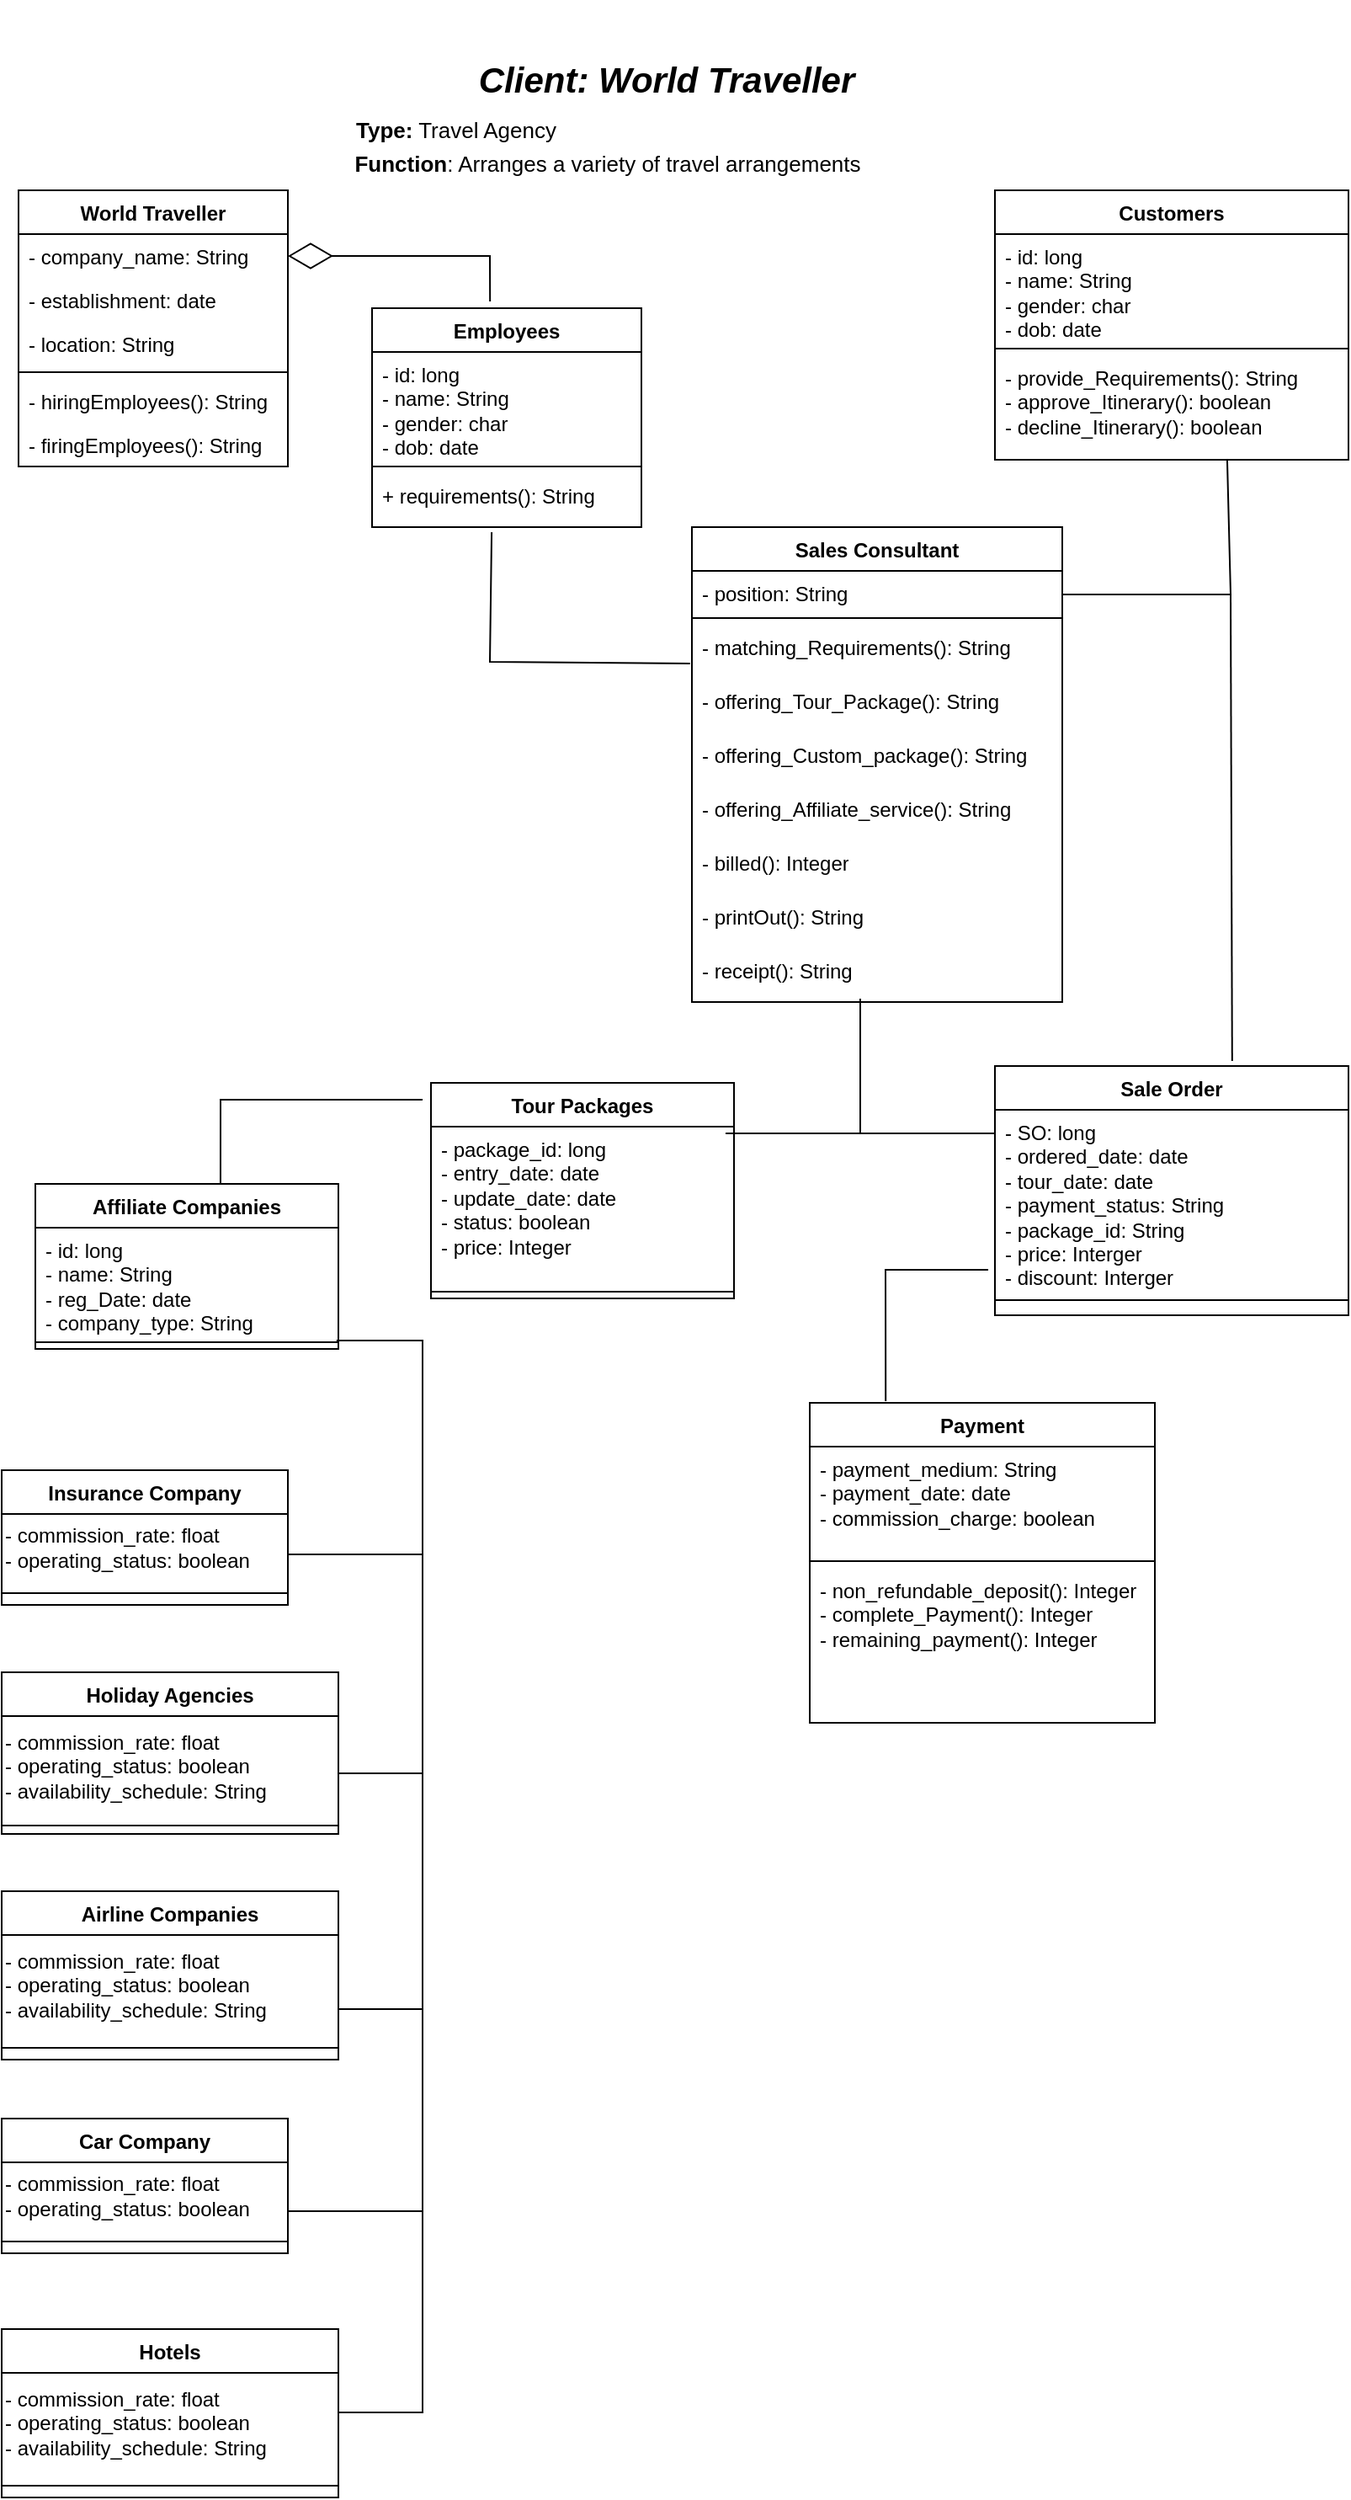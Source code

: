 <mxfile version="22.1.15" type="github">
  <diagram name="Page-1" id="sc5h-ovTCWg6yRphm5Qr">
    <mxGraphModel dx="1434" dy="780" grid="1" gridSize="10" guides="1" tooltips="1" connect="1" arrows="1" fold="1" page="1" pageScale="1" pageWidth="850" pageHeight="1100" math="0" shadow="0">
      <root>
        <mxCell id="0" />
        <mxCell id="1" parent="0" />
        <mxCell id="HA0WqsAUGyV8dZ9sskRN-1" value="&lt;p style=&quot;line-height: 250%; font-size: 21px;&quot;&gt;Client: World Traveller&lt;/p&gt;" style="text;strokeColor=none;align=center;fillColor=none;html=1;verticalAlign=middle;whiteSpace=wrap;rounded=0;fontStyle=3;fontSize=21;" vertex="1" parent="1">
          <mxGeometry x="285" y="40" width="280" height="30" as="geometry" />
        </mxCell>
        <mxCell id="HA0WqsAUGyV8dZ9sskRN-2" value="&lt;p style=&quot;line-height: 250%; font-size: 13px;&quot;&gt;&lt;b&gt;Type:&lt;/b&gt; Travel Agency&lt;/p&gt;" style="text;strokeColor=none;align=center;fillColor=none;html=1;verticalAlign=middle;whiteSpace=wrap;rounded=0;fontStyle=0;fontSize=13;" vertex="1" parent="1">
          <mxGeometry x="180" y="70" width="240" height="30" as="geometry" />
        </mxCell>
        <mxCell id="HA0WqsAUGyV8dZ9sskRN-3" value="&lt;p style=&quot;line-height: 250%; font-size: 13px;&quot;&gt;&lt;b&gt;Function&lt;/b&gt;: Arranges a variety of travel arrangements&lt;/p&gt;" style="text;strokeColor=none;align=center;fillColor=none;html=1;verticalAlign=middle;whiteSpace=wrap;rounded=0;fontStyle=0;fontSize=13;" vertex="1" parent="1">
          <mxGeometry x="210" y="90" width="360" height="30" as="geometry" />
        </mxCell>
        <mxCell id="HA0WqsAUGyV8dZ9sskRN-4" value="Customers" style="swimlane;fontStyle=1;align=center;verticalAlign=top;childLayout=stackLayout;horizontal=1;startSize=26;horizontalStack=0;resizeParent=1;resizeParentMax=0;resizeLast=0;collapsible=1;marginBottom=0;whiteSpace=wrap;html=1;" vertex="1" parent="1">
          <mxGeometry x="620" y="120" width="210" height="160" as="geometry" />
        </mxCell>
        <mxCell id="HA0WqsAUGyV8dZ9sskRN-5" value="- id: long&lt;br&gt;- name: String&lt;br&gt;- gender: char&lt;br&gt;- dob: date" style="text;strokeColor=none;fillColor=none;align=left;verticalAlign=top;spacingLeft=4;spacingRight=4;overflow=hidden;rotatable=0;points=[[0,0.5],[1,0.5]];portConstraint=eastwest;whiteSpace=wrap;html=1;" vertex="1" parent="HA0WqsAUGyV8dZ9sskRN-4">
          <mxGeometry y="26" width="210" height="64" as="geometry" />
        </mxCell>
        <mxCell id="HA0WqsAUGyV8dZ9sskRN-6" value="" style="line;strokeWidth=1;fillColor=none;align=left;verticalAlign=middle;spacingTop=-1;spacingLeft=3;spacingRight=3;rotatable=0;labelPosition=right;points=[];portConstraint=eastwest;strokeColor=inherit;" vertex="1" parent="HA0WqsAUGyV8dZ9sskRN-4">
          <mxGeometry y="90" width="210" height="8" as="geometry" />
        </mxCell>
        <mxCell id="HA0WqsAUGyV8dZ9sskRN-7" value="- provide_Requirements(): String&lt;br&gt;- approve_Itinerary(): boolean&lt;br&gt;- decline_Itinerary(): boolean&lt;br&gt;" style="text;strokeColor=none;fillColor=none;align=left;verticalAlign=top;spacingLeft=4;spacingRight=4;overflow=hidden;rotatable=0;points=[[0,0.5],[1,0.5]];portConstraint=eastwest;whiteSpace=wrap;html=1;" vertex="1" parent="HA0WqsAUGyV8dZ9sskRN-4">
          <mxGeometry y="98" width="210" height="62" as="geometry" />
        </mxCell>
        <mxCell id="HA0WqsAUGyV8dZ9sskRN-8" value="Employees" style="swimlane;fontStyle=1;align=center;verticalAlign=top;childLayout=stackLayout;horizontal=1;startSize=26;horizontalStack=0;resizeParent=1;resizeParentMax=0;resizeLast=0;collapsible=1;marginBottom=0;whiteSpace=wrap;html=1;" vertex="1" parent="1">
          <mxGeometry x="250" y="190" width="160" height="130" as="geometry" />
        </mxCell>
        <mxCell id="HA0WqsAUGyV8dZ9sskRN-9" value="- id: long&lt;br&gt;- name: String&lt;br&gt;- gender: char&lt;br&gt;- dob: date" style="text;strokeColor=none;fillColor=none;align=left;verticalAlign=top;spacingLeft=4;spacingRight=4;overflow=hidden;rotatable=0;points=[[0,0.5],[1,0.5]];portConstraint=eastwest;whiteSpace=wrap;html=1;" vertex="1" parent="HA0WqsAUGyV8dZ9sskRN-8">
          <mxGeometry y="26" width="160" height="64" as="geometry" />
        </mxCell>
        <mxCell id="HA0WqsAUGyV8dZ9sskRN-10" value="" style="line;strokeWidth=1;fillColor=none;align=left;verticalAlign=middle;spacingTop=-1;spacingLeft=3;spacingRight=3;rotatable=0;labelPosition=right;points=[];portConstraint=eastwest;strokeColor=inherit;" vertex="1" parent="HA0WqsAUGyV8dZ9sskRN-8">
          <mxGeometry y="90" width="160" height="8" as="geometry" />
        </mxCell>
        <mxCell id="HA0WqsAUGyV8dZ9sskRN-11" value="+ requirements(): String&lt;br&gt;" style="text;strokeColor=none;fillColor=none;align=left;verticalAlign=top;spacingLeft=4;spacingRight=4;overflow=hidden;rotatable=0;points=[[0,0.5],[1,0.5]];portConstraint=eastwest;whiteSpace=wrap;html=1;" vertex="1" parent="HA0WqsAUGyV8dZ9sskRN-8">
          <mxGeometry y="98" width="160" height="32" as="geometry" />
        </mxCell>
        <mxCell id="HA0WqsAUGyV8dZ9sskRN-12" value="" style="endArrow=diamondThin;endFill=0;endSize=24;html=1;rounded=0;exitX=0.438;exitY=-0.031;exitDx=0;exitDy=0;entryX=1;entryY=0.5;entryDx=0;entryDy=0;exitPerimeter=0;" edge="1" parent="1" source="HA0WqsAUGyV8dZ9sskRN-8" target="HA0WqsAUGyV8dZ9sskRN-52">
          <mxGeometry width="160" relative="1" as="geometry">
            <mxPoint x="823.52" y="351.79" as="sourcePoint" />
            <mxPoint x="480" y="236" as="targetPoint" />
            <Array as="points">
              <mxPoint x="320" y="159" />
            </Array>
          </mxGeometry>
        </mxCell>
        <mxCell id="HA0WqsAUGyV8dZ9sskRN-13" value="Sales Consultant" style="swimlane;fontStyle=1;align=center;verticalAlign=top;childLayout=stackLayout;horizontal=1;startSize=26;horizontalStack=0;resizeParent=1;resizeParentMax=0;resizeLast=0;collapsible=1;marginBottom=0;whiteSpace=wrap;html=1;" vertex="1" parent="1">
          <mxGeometry x="440" y="320" width="220" height="282" as="geometry" />
        </mxCell>
        <mxCell id="HA0WqsAUGyV8dZ9sskRN-14" value="- position: String" style="text;strokeColor=none;fillColor=none;align=left;verticalAlign=top;spacingLeft=4;spacingRight=4;overflow=hidden;rotatable=0;points=[[0,0.5],[1,0.5]];portConstraint=eastwest;whiteSpace=wrap;html=1;" vertex="1" parent="HA0WqsAUGyV8dZ9sskRN-13">
          <mxGeometry y="26" width="220" height="24" as="geometry" />
        </mxCell>
        <mxCell id="HA0WqsAUGyV8dZ9sskRN-15" value="" style="line;strokeWidth=1;fillColor=none;align=left;verticalAlign=middle;spacingTop=-1;spacingLeft=3;spacingRight=3;rotatable=0;labelPosition=right;points=[];portConstraint=eastwest;strokeColor=inherit;" vertex="1" parent="HA0WqsAUGyV8dZ9sskRN-13">
          <mxGeometry y="50" width="220" height="8" as="geometry" />
        </mxCell>
        <mxCell id="HA0WqsAUGyV8dZ9sskRN-16" value="- matching_Requirements(): String" style="text;strokeColor=none;fillColor=none;align=left;verticalAlign=top;spacingLeft=4;spacingRight=4;overflow=hidden;rotatable=0;points=[[0,0.5],[1,0.5]];portConstraint=eastwest;whiteSpace=wrap;html=1;" vertex="1" parent="HA0WqsAUGyV8dZ9sskRN-13">
          <mxGeometry y="58" width="220" height="32" as="geometry" />
        </mxCell>
        <mxCell id="HA0WqsAUGyV8dZ9sskRN-17" value="- offering_Tour_Package(): String" style="text;strokeColor=none;fillColor=none;align=left;verticalAlign=top;spacingLeft=4;spacingRight=4;overflow=hidden;rotatable=0;points=[[0,0.5],[1,0.5]];portConstraint=eastwest;whiteSpace=wrap;html=1;" vertex="1" parent="HA0WqsAUGyV8dZ9sskRN-13">
          <mxGeometry y="90" width="220" height="32" as="geometry" />
        </mxCell>
        <mxCell id="HA0WqsAUGyV8dZ9sskRN-18" value="- offering_Custom_package(): String" style="text;strokeColor=none;fillColor=none;align=left;verticalAlign=top;spacingLeft=4;spacingRight=4;overflow=hidden;rotatable=0;points=[[0,0.5],[1,0.5]];portConstraint=eastwest;whiteSpace=wrap;html=1;" vertex="1" parent="HA0WqsAUGyV8dZ9sskRN-13">
          <mxGeometry y="122" width="220" height="32" as="geometry" />
        </mxCell>
        <mxCell id="HA0WqsAUGyV8dZ9sskRN-19" value="- offering_Affiliate_service(): String" style="text;strokeColor=none;fillColor=none;align=left;verticalAlign=top;spacingLeft=4;spacingRight=4;overflow=hidden;rotatable=0;points=[[0,0.5],[1,0.5]];portConstraint=eastwest;whiteSpace=wrap;html=1;" vertex="1" parent="HA0WqsAUGyV8dZ9sskRN-13">
          <mxGeometry y="154" width="220" height="32" as="geometry" />
        </mxCell>
        <mxCell id="HA0WqsAUGyV8dZ9sskRN-20" value="- billed(): Integer" style="text;strokeColor=none;fillColor=none;align=left;verticalAlign=top;spacingLeft=4;spacingRight=4;overflow=hidden;rotatable=0;points=[[0,0.5],[1,0.5]];portConstraint=eastwest;whiteSpace=wrap;html=1;" vertex="1" parent="HA0WqsAUGyV8dZ9sskRN-13">
          <mxGeometry y="186" width="220" height="32" as="geometry" />
        </mxCell>
        <mxCell id="HA0WqsAUGyV8dZ9sskRN-21" value="- printOut(): String" style="text;strokeColor=none;fillColor=none;align=left;verticalAlign=top;spacingLeft=4;spacingRight=4;overflow=hidden;rotatable=0;points=[[0,0.5],[1,0.5]];portConstraint=eastwest;whiteSpace=wrap;html=1;" vertex="1" parent="HA0WqsAUGyV8dZ9sskRN-13">
          <mxGeometry y="218" width="220" height="32" as="geometry" />
        </mxCell>
        <mxCell id="HA0WqsAUGyV8dZ9sskRN-22" value="- receipt(): String" style="text;strokeColor=none;fillColor=none;align=left;verticalAlign=top;spacingLeft=4;spacingRight=4;overflow=hidden;rotatable=0;points=[[0,0.5],[1,0.5]];portConstraint=eastwest;whiteSpace=wrap;html=1;" vertex="1" parent="HA0WqsAUGyV8dZ9sskRN-13">
          <mxGeometry y="250" width="220" height="32" as="geometry" />
        </mxCell>
        <mxCell id="HA0WqsAUGyV8dZ9sskRN-23" value="Sale Order" style="swimlane;fontStyle=1;align=center;verticalAlign=top;childLayout=stackLayout;horizontal=1;startSize=26;horizontalStack=0;resizeParent=1;resizeParentMax=0;resizeLast=0;collapsible=1;marginBottom=0;whiteSpace=wrap;html=1;" vertex="1" parent="1">
          <mxGeometry x="620" y="640" width="210" height="148" as="geometry" />
        </mxCell>
        <mxCell id="HA0WqsAUGyV8dZ9sskRN-24" value="- SO: long&lt;br&gt;- ordered_date: date&lt;br&gt;- tour_date: date&lt;br&gt;- payment_status: String&lt;br&gt;- package_id: String&lt;br&gt;- price: Interger&lt;br&gt;- discount: Interger" style="text;strokeColor=none;fillColor=none;align=left;verticalAlign=top;spacingLeft=4;spacingRight=4;overflow=hidden;rotatable=0;points=[[0,0.5],[1,0.5]];portConstraint=eastwest;whiteSpace=wrap;html=1;" vertex="1" parent="HA0WqsAUGyV8dZ9sskRN-23">
          <mxGeometry y="26" width="210" height="104" as="geometry" />
        </mxCell>
        <mxCell id="HA0WqsAUGyV8dZ9sskRN-25" value="" style="line;strokeWidth=1;fillColor=none;align=left;verticalAlign=middle;spacingTop=-1;spacingLeft=3;spacingRight=3;rotatable=0;labelPosition=right;points=[];portConstraint=eastwest;strokeColor=inherit;" vertex="1" parent="HA0WqsAUGyV8dZ9sskRN-23">
          <mxGeometry y="130" width="210" height="18" as="geometry" />
        </mxCell>
        <mxCell id="HA0WqsAUGyV8dZ9sskRN-26" value="Affiliate Companies" style="swimlane;fontStyle=1;align=center;verticalAlign=top;childLayout=stackLayout;horizontal=1;startSize=26;horizontalStack=0;resizeParent=1;resizeParentMax=0;resizeLast=0;collapsible=1;marginBottom=0;whiteSpace=wrap;html=1;" vertex="1" parent="1">
          <mxGeometry x="50" y="710" width="180" height="98" as="geometry" />
        </mxCell>
        <mxCell id="HA0WqsAUGyV8dZ9sskRN-27" value="- id: long&lt;br&gt;- name: String&lt;br&gt;- reg_Date: date&lt;br&gt;- company_type: String" style="text;strokeColor=none;fillColor=none;align=left;verticalAlign=top;spacingLeft=4;spacingRight=4;overflow=hidden;rotatable=0;points=[[0,0.5],[1,0.5]];portConstraint=eastwest;whiteSpace=wrap;html=1;" vertex="1" parent="HA0WqsAUGyV8dZ9sskRN-26">
          <mxGeometry y="26" width="180" height="64" as="geometry" />
        </mxCell>
        <mxCell id="HA0WqsAUGyV8dZ9sskRN-28" value="" style="line;strokeWidth=1;fillColor=none;align=left;verticalAlign=middle;spacingTop=-1;spacingLeft=3;spacingRight=3;rotatable=0;labelPosition=right;points=[];portConstraint=eastwest;strokeColor=inherit;" vertex="1" parent="HA0WqsAUGyV8dZ9sskRN-26">
          <mxGeometry y="90" width="180" height="8" as="geometry" />
        </mxCell>
        <mxCell id="HA0WqsAUGyV8dZ9sskRN-29" value="Payment" style="swimlane;fontStyle=1;align=center;verticalAlign=top;childLayout=stackLayout;horizontal=1;startSize=26;horizontalStack=0;resizeParent=1;resizeParentMax=0;resizeLast=0;collapsible=1;marginBottom=0;whiteSpace=wrap;html=1;" vertex="1" parent="1">
          <mxGeometry x="510" y="840" width="205" height="190" as="geometry" />
        </mxCell>
        <mxCell id="HA0WqsAUGyV8dZ9sskRN-30" value="- payment_medium: String&lt;br&gt;- payment_date: date&lt;br&gt;- commission_charge: boolean" style="text;strokeColor=none;fillColor=none;align=left;verticalAlign=top;spacingLeft=4;spacingRight=4;overflow=hidden;rotatable=0;points=[[0,0.5],[1,0.5]];portConstraint=eastwest;whiteSpace=wrap;html=1;" vertex="1" parent="HA0WqsAUGyV8dZ9sskRN-29">
          <mxGeometry y="26" width="205" height="64" as="geometry" />
        </mxCell>
        <mxCell id="HA0WqsAUGyV8dZ9sskRN-31" value="" style="line;strokeWidth=1;fillColor=none;align=left;verticalAlign=middle;spacingTop=-1;spacingLeft=3;spacingRight=3;rotatable=0;labelPosition=right;points=[];portConstraint=eastwest;strokeColor=inherit;" vertex="1" parent="HA0WqsAUGyV8dZ9sskRN-29">
          <mxGeometry y="90" width="205" height="8" as="geometry" />
        </mxCell>
        <mxCell id="HA0WqsAUGyV8dZ9sskRN-32" value="- non_refundable_deposit(): Integer&lt;br&gt;- complete_Payment(): Integer&lt;br&gt;- remaining_payment(): Integer" style="text;strokeColor=none;fillColor=none;align=left;verticalAlign=top;spacingLeft=4;spacingRight=4;overflow=hidden;rotatable=0;points=[[0,0.5],[1,0.5]];portConstraint=eastwest;whiteSpace=wrap;html=1;" vertex="1" parent="HA0WqsAUGyV8dZ9sskRN-29">
          <mxGeometry y="98" width="205" height="92" as="geometry" />
        </mxCell>
        <mxCell id="HA0WqsAUGyV8dZ9sskRN-33" value="Car Company" style="swimlane;fontStyle=1;align=center;verticalAlign=top;childLayout=stackLayout;horizontal=1;startSize=26;horizontalStack=0;resizeParent=1;resizeParentMax=0;resizeLast=0;collapsible=1;marginBottom=0;whiteSpace=wrap;html=1;" vertex="1" parent="1">
          <mxGeometry x="30" y="1265" width="170" height="80" as="geometry" />
        </mxCell>
        <mxCell id="HA0WqsAUGyV8dZ9sskRN-34" value="&lt;div style=&quot;&quot;&gt;- commission_rate: float&lt;br&gt;&lt;/div&gt;&lt;div style=&quot;&quot;&gt;- operating_status: boolean&lt;/div&gt;" style="text;html=1;align=left;verticalAlign=middle;resizable=0;points=[];autosize=1;strokeColor=none;fillColor=none;" vertex="1" parent="HA0WqsAUGyV8dZ9sskRN-33">
          <mxGeometry y="26" width="170" height="40" as="geometry" />
        </mxCell>
        <mxCell id="HA0WqsAUGyV8dZ9sskRN-35" value="" style="line;strokeWidth=1;fillColor=none;align=left;verticalAlign=middle;spacingTop=-1;spacingLeft=3;spacingRight=3;rotatable=0;labelPosition=right;points=[];portConstraint=eastwest;strokeColor=inherit;" vertex="1" parent="HA0WqsAUGyV8dZ9sskRN-33">
          <mxGeometry y="66" width="170" height="14" as="geometry" />
        </mxCell>
        <mxCell id="HA0WqsAUGyV8dZ9sskRN-36" value="Insurance Company" style="swimlane;fontStyle=1;align=center;verticalAlign=top;childLayout=stackLayout;horizontal=1;startSize=26;horizontalStack=0;resizeParent=1;resizeParentMax=0;resizeLast=0;collapsible=1;marginBottom=0;whiteSpace=wrap;html=1;" vertex="1" parent="1">
          <mxGeometry x="30" y="880" width="170" height="80" as="geometry" />
        </mxCell>
        <mxCell id="HA0WqsAUGyV8dZ9sskRN-37" value="&lt;div style=&quot;&quot;&gt;- commission_rate: float&lt;br&gt;&lt;/div&gt;&lt;div style=&quot;&quot;&gt;- operating_status: boolean&lt;/div&gt;" style="text;html=1;align=left;verticalAlign=middle;resizable=0;points=[];autosize=1;strokeColor=none;fillColor=none;" vertex="1" parent="HA0WqsAUGyV8dZ9sskRN-36">
          <mxGeometry y="26" width="170" height="40" as="geometry" />
        </mxCell>
        <mxCell id="HA0WqsAUGyV8dZ9sskRN-38" value="" style="line;strokeWidth=1;fillColor=none;align=left;verticalAlign=middle;spacingTop=-1;spacingLeft=3;spacingRight=3;rotatable=0;labelPosition=right;points=[];portConstraint=eastwest;strokeColor=inherit;" vertex="1" parent="HA0WqsAUGyV8dZ9sskRN-36">
          <mxGeometry y="66" width="170" height="14" as="geometry" />
        </mxCell>
        <mxCell id="HA0WqsAUGyV8dZ9sskRN-39" value="Tour Packages" style="swimlane;fontStyle=1;align=center;verticalAlign=top;childLayout=stackLayout;horizontal=1;startSize=26;horizontalStack=0;resizeParent=1;resizeParentMax=0;resizeLast=0;collapsible=1;marginBottom=0;whiteSpace=wrap;html=1;" vertex="1" parent="1">
          <mxGeometry x="285" y="650" width="180" height="128" as="geometry" />
        </mxCell>
        <mxCell id="HA0WqsAUGyV8dZ9sskRN-40" value="- package_id: long&lt;br&gt;- entry_date: date&lt;br&gt;- update_date: date&lt;br&gt;- status: boolean&lt;br&gt;- price: Integer" style="text;strokeColor=none;fillColor=none;align=left;verticalAlign=top;spacingLeft=4;spacingRight=4;overflow=hidden;rotatable=0;points=[[0,0.5],[1,0.5]];portConstraint=eastwest;whiteSpace=wrap;html=1;" vertex="1" parent="HA0WqsAUGyV8dZ9sskRN-39">
          <mxGeometry y="26" width="180" height="94" as="geometry" />
        </mxCell>
        <mxCell id="HA0WqsAUGyV8dZ9sskRN-41" value="" style="line;strokeWidth=1;fillColor=none;align=left;verticalAlign=middle;spacingTop=-1;spacingLeft=3;spacingRight=3;rotatable=0;labelPosition=right;points=[];portConstraint=eastwest;strokeColor=inherit;" vertex="1" parent="HA0WqsAUGyV8dZ9sskRN-39">
          <mxGeometry y="120" width="180" height="8" as="geometry" />
        </mxCell>
        <mxCell id="HA0WqsAUGyV8dZ9sskRN-42" value="Airline Companies" style="swimlane;fontStyle=1;align=center;verticalAlign=top;childLayout=stackLayout;horizontal=1;startSize=26;horizontalStack=0;resizeParent=1;resizeParentMax=0;resizeLast=0;collapsible=1;marginBottom=0;whiteSpace=wrap;html=1;" vertex="1" parent="1">
          <mxGeometry x="30" y="1130" width="200" height="100" as="geometry" />
        </mxCell>
        <mxCell id="HA0WqsAUGyV8dZ9sskRN-43" value="&lt;div style=&quot;&quot;&gt;- commission_rate: float&lt;br&gt;&lt;/div&gt;&lt;div style=&quot;&quot;&gt;- operating_status: boolean&lt;/div&gt;&lt;div style=&quot;&quot;&gt;- availability_schedule: String&lt;br&gt;&lt;/div&gt;" style="text;html=1;align=left;verticalAlign=middle;resizable=0;points=[];autosize=1;strokeColor=none;fillColor=none;" vertex="1" parent="HA0WqsAUGyV8dZ9sskRN-42">
          <mxGeometry y="26" width="200" height="60" as="geometry" />
        </mxCell>
        <mxCell id="HA0WqsAUGyV8dZ9sskRN-44" value="" style="line;strokeWidth=1;fillColor=none;align=left;verticalAlign=middle;spacingTop=-1;spacingLeft=3;spacingRight=3;rotatable=0;labelPosition=right;points=[];portConstraint=eastwest;strokeColor=inherit;" vertex="1" parent="HA0WqsAUGyV8dZ9sskRN-42">
          <mxGeometry y="86" width="200" height="14" as="geometry" />
        </mxCell>
        <mxCell id="HA0WqsAUGyV8dZ9sskRN-45" value="Hotels" style="swimlane;fontStyle=1;align=center;verticalAlign=top;childLayout=stackLayout;horizontal=1;startSize=26;horizontalStack=0;resizeParent=1;resizeParentMax=0;resizeLast=0;collapsible=1;marginBottom=0;whiteSpace=wrap;html=1;" vertex="1" parent="1">
          <mxGeometry x="30" y="1390" width="200" height="100" as="geometry" />
        </mxCell>
        <mxCell id="HA0WqsAUGyV8dZ9sskRN-46" value="&lt;div style=&quot;&quot;&gt;- commission_rate: float&lt;br&gt;&lt;/div&gt;&lt;div style=&quot;&quot;&gt;- operating_status: boolean&lt;span style=&quot;background-color: initial;&quot;&gt;&amp;nbsp;&lt;/span&gt;&lt;/div&gt;- availability_schedule: String" style="text;html=1;align=left;verticalAlign=middle;resizable=0;points=[];autosize=1;strokeColor=none;fillColor=none;" vertex="1" parent="HA0WqsAUGyV8dZ9sskRN-45">
          <mxGeometry y="26" width="200" height="60" as="geometry" />
        </mxCell>
        <mxCell id="HA0WqsAUGyV8dZ9sskRN-47" value="" style="line;strokeWidth=1;fillColor=none;align=left;verticalAlign=middle;spacingTop=-1;spacingLeft=3;spacingRight=3;rotatable=0;labelPosition=right;points=[];portConstraint=eastwest;strokeColor=inherit;" vertex="1" parent="HA0WqsAUGyV8dZ9sskRN-45">
          <mxGeometry y="86" width="200" height="14" as="geometry" />
        </mxCell>
        <mxCell id="HA0WqsAUGyV8dZ9sskRN-48" value="Holiday Agencies" style="swimlane;fontStyle=1;align=center;verticalAlign=top;childLayout=stackLayout;horizontal=1;startSize=26;horizontalStack=0;resizeParent=1;resizeParentMax=0;resizeLast=0;collapsible=1;marginBottom=0;whiteSpace=wrap;html=1;" vertex="1" parent="1">
          <mxGeometry x="30" y="1000" width="200" height="96" as="geometry" />
        </mxCell>
        <mxCell id="HA0WqsAUGyV8dZ9sskRN-49" value="&lt;div style=&quot;&quot;&gt;- commission_rate: float&lt;br&gt;&lt;/div&gt;&lt;div style=&quot;&quot;&gt;- operating_status: boolean&lt;/div&gt;&lt;div style=&quot;&quot;&gt;- availability_schedule: String&lt;/div&gt;" style="text;html=1;align=left;verticalAlign=middle;resizable=0;points=[];autosize=1;strokeColor=none;fillColor=none;" vertex="1" parent="HA0WqsAUGyV8dZ9sskRN-48">
          <mxGeometry y="26" width="200" height="60" as="geometry" />
        </mxCell>
        <mxCell id="HA0WqsAUGyV8dZ9sskRN-50" value="" style="line;strokeWidth=1;fillColor=none;align=left;verticalAlign=middle;spacingTop=-1;spacingLeft=3;spacingRight=3;rotatable=0;labelPosition=right;points=[];portConstraint=eastwest;strokeColor=inherit;" vertex="1" parent="HA0WqsAUGyV8dZ9sskRN-48">
          <mxGeometry y="86" width="200" height="10" as="geometry" />
        </mxCell>
        <mxCell id="HA0WqsAUGyV8dZ9sskRN-51" value="World Traveller" style="swimlane;fontStyle=1;align=center;verticalAlign=top;childLayout=stackLayout;horizontal=1;startSize=26;horizontalStack=0;resizeParent=1;resizeParentMax=0;resizeLast=0;collapsible=1;marginBottom=0;whiteSpace=wrap;html=1;" vertex="1" parent="1">
          <mxGeometry x="40" y="120" width="160" height="164" as="geometry" />
        </mxCell>
        <mxCell id="HA0WqsAUGyV8dZ9sskRN-52" value="- company_name: String" style="text;strokeColor=none;fillColor=none;align=left;verticalAlign=top;spacingLeft=4;spacingRight=4;overflow=hidden;rotatable=0;points=[[0,0.5],[1,0.5]];portConstraint=eastwest;whiteSpace=wrap;html=1;" vertex="1" parent="HA0WqsAUGyV8dZ9sskRN-51">
          <mxGeometry y="26" width="160" height="26" as="geometry" />
        </mxCell>
        <mxCell id="HA0WqsAUGyV8dZ9sskRN-53" value="- establishment: date" style="text;strokeColor=none;fillColor=none;align=left;verticalAlign=top;spacingLeft=4;spacingRight=4;overflow=hidden;rotatable=0;points=[[0,0.5],[1,0.5]];portConstraint=eastwest;whiteSpace=wrap;html=1;" vertex="1" parent="HA0WqsAUGyV8dZ9sskRN-51">
          <mxGeometry y="52" width="160" height="26" as="geometry" />
        </mxCell>
        <mxCell id="HA0WqsAUGyV8dZ9sskRN-54" value="- location: String" style="text;strokeColor=none;fillColor=none;align=left;verticalAlign=top;spacingLeft=4;spacingRight=4;overflow=hidden;rotatable=0;points=[[0,0.5],[1,0.5]];portConstraint=eastwest;whiteSpace=wrap;html=1;" vertex="1" parent="HA0WqsAUGyV8dZ9sskRN-51">
          <mxGeometry y="78" width="160" height="26" as="geometry" />
        </mxCell>
        <mxCell id="HA0WqsAUGyV8dZ9sskRN-55" value="" style="line;strokeWidth=1;fillColor=none;align=left;verticalAlign=middle;spacingTop=-1;spacingLeft=3;spacingRight=3;rotatable=0;labelPosition=right;points=[];portConstraint=eastwest;strokeColor=inherit;" vertex="1" parent="HA0WqsAUGyV8dZ9sskRN-51">
          <mxGeometry y="104" width="160" height="8" as="geometry" />
        </mxCell>
        <mxCell id="HA0WqsAUGyV8dZ9sskRN-56" value="- hiringEmployees(): String" style="text;strokeColor=none;fillColor=none;align=left;verticalAlign=top;spacingLeft=4;spacingRight=4;overflow=hidden;rotatable=0;points=[[0,0.5],[1,0.5]];portConstraint=eastwest;whiteSpace=wrap;html=1;" vertex="1" parent="HA0WqsAUGyV8dZ9sskRN-51">
          <mxGeometry y="112" width="160" height="26" as="geometry" />
        </mxCell>
        <mxCell id="HA0WqsAUGyV8dZ9sskRN-57" value="- firingEmployees(): String" style="text;strokeColor=none;fillColor=none;align=left;verticalAlign=top;spacingLeft=4;spacingRight=4;overflow=hidden;rotatable=0;points=[[0,0.5],[1,0.5]];portConstraint=eastwest;whiteSpace=wrap;html=1;" vertex="1" parent="HA0WqsAUGyV8dZ9sskRN-51">
          <mxGeometry y="138" width="160" height="26" as="geometry" />
        </mxCell>
        <mxCell id="HA0WqsAUGyV8dZ9sskRN-58" value="" style="endArrow=none;html=1;rounded=0;entryX=0.444;entryY=1.094;entryDx=0;entryDy=0;entryPerimeter=0;exitX=-0.005;exitY=0.719;exitDx=0;exitDy=0;exitPerimeter=0;" edge="1" parent="1" source="HA0WqsAUGyV8dZ9sskRN-16" target="HA0WqsAUGyV8dZ9sskRN-11">
          <mxGeometry width="50" height="50" relative="1" as="geometry">
            <mxPoint x="400" y="330" as="sourcePoint" />
            <mxPoint x="450" y="280" as="targetPoint" />
            <Array as="points">
              <mxPoint x="320" y="400" />
            </Array>
          </mxGeometry>
        </mxCell>
        <mxCell id="HA0WqsAUGyV8dZ9sskRN-59" value="" style="endArrow=none;html=1;rounded=0;entryX=0.657;entryY=1;entryDx=0;entryDy=0;entryPerimeter=0;" edge="1" parent="1" target="HA0WqsAUGyV8dZ9sskRN-7">
          <mxGeometry width="50" height="50" relative="1" as="geometry">
            <mxPoint x="660" y="360" as="sourcePoint" />
            <mxPoint x="681.5" y="333" as="targetPoint" />
            <Array as="points">
              <mxPoint x="760" y="360" />
            </Array>
          </mxGeometry>
        </mxCell>
        <mxCell id="HA0WqsAUGyV8dZ9sskRN-60" value="" style="endArrow=none;html=1;rounded=0;exitX=0.671;exitY=-0.02;exitDx=0;exitDy=0;exitPerimeter=0;" edge="1" parent="1" source="HA0WqsAUGyV8dZ9sskRN-23">
          <mxGeometry width="50" height="50" relative="1" as="geometry">
            <mxPoint x="400" y="630" as="sourcePoint" />
            <mxPoint x="760" y="360" as="targetPoint" />
          </mxGeometry>
        </mxCell>
        <mxCell id="HA0WqsAUGyV8dZ9sskRN-61" value="" style="endArrow=none;html=1;rounded=0;" edge="1" parent="1">
          <mxGeometry width="50" height="50" relative="1" as="geometry">
            <mxPoint x="620" y="680" as="sourcePoint" />
            <mxPoint x="540" y="600" as="targetPoint" />
            <Array as="points">
              <mxPoint x="540" y="680" />
            </Array>
          </mxGeometry>
        </mxCell>
        <mxCell id="HA0WqsAUGyV8dZ9sskRN-62" value="" style="endArrow=none;html=1;rounded=0;" edge="1" parent="1">
          <mxGeometry width="50" height="50" relative="1" as="geometry">
            <mxPoint x="460" y="680" as="sourcePoint" />
            <mxPoint x="540" y="680" as="targetPoint" />
          </mxGeometry>
        </mxCell>
        <mxCell id="HA0WqsAUGyV8dZ9sskRN-63" value="" style="endArrow=none;html=1;rounded=0;exitX=0.611;exitY=0;exitDx=0;exitDy=0;exitPerimeter=0;" edge="1" parent="1" source="HA0WqsAUGyV8dZ9sskRN-26">
          <mxGeometry width="50" height="50" relative="1" as="geometry">
            <mxPoint x="160" y="700" as="sourcePoint" />
            <mxPoint x="280" y="660" as="targetPoint" />
            <Array as="points">
              <mxPoint x="160" y="660" />
            </Array>
          </mxGeometry>
        </mxCell>
        <mxCell id="HA0WqsAUGyV8dZ9sskRN-64" value="" style="endArrow=none;html=1;rounded=0;entryX=0.22;entryY=-0.005;entryDx=0;entryDy=0;entryPerimeter=0;exitX=-0.019;exitY=0.913;exitDx=0;exitDy=0;exitPerimeter=0;" edge="1" parent="1" source="HA0WqsAUGyV8dZ9sskRN-24" target="HA0WqsAUGyV8dZ9sskRN-29">
          <mxGeometry width="50" height="50" relative="1" as="geometry">
            <mxPoint x="630" y="690" as="sourcePoint" />
            <mxPoint x="550" y="610" as="targetPoint" />
            <Array as="points">
              <mxPoint x="555" y="761" />
            </Array>
          </mxGeometry>
        </mxCell>
        <mxCell id="HA0WqsAUGyV8dZ9sskRN-65" value="" style="endArrow=none;html=1;rounded=0;exitX=0.994;exitY=0.375;exitDx=0;exitDy=0;exitPerimeter=0;" edge="1" parent="1" source="HA0WqsAUGyV8dZ9sskRN-28">
          <mxGeometry width="50" height="50" relative="1" as="geometry">
            <mxPoint x="330.5" y="881" as="sourcePoint" />
            <mxPoint x="280" y="1440" as="targetPoint" />
            <Array as="points">
              <mxPoint x="280" y="803" />
            </Array>
          </mxGeometry>
        </mxCell>
        <mxCell id="HA0WqsAUGyV8dZ9sskRN-66" value="" style="endArrow=none;html=1;rounded=0;" edge="1" parent="1">
          <mxGeometry width="50" height="50" relative="1" as="geometry">
            <mxPoint x="280" y="930" as="sourcePoint" />
            <mxPoint x="200" y="930" as="targetPoint" />
            <Array as="points" />
          </mxGeometry>
        </mxCell>
        <mxCell id="HA0WqsAUGyV8dZ9sskRN-67" value="" style="endArrow=none;html=1;rounded=0;" edge="1" parent="1">
          <mxGeometry width="50" height="50" relative="1" as="geometry">
            <mxPoint x="280" y="1060" as="sourcePoint" />
            <mxPoint x="230" y="1060" as="targetPoint" />
            <Array as="points" />
          </mxGeometry>
        </mxCell>
        <mxCell id="HA0WqsAUGyV8dZ9sskRN-68" value="" style="endArrow=none;html=1;rounded=0;" edge="1" parent="1">
          <mxGeometry width="50" height="50" relative="1" as="geometry">
            <mxPoint x="280" y="1200" as="sourcePoint" />
            <mxPoint x="230" y="1200" as="targetPoint" />
            <Array as="points" />
          </mxGeometry>
        </mxCell>
        <mxCell id="HA0WqsAUGyV8dZ9sskRN-69" value="" style="endArrow=none;html=1;rounded=0;" edge="1" parent="1">
          <mxGeometry width="50" height="50" relative="1" as="geometry">
            <mxPoint x="280" y="1439.5" as="sourcePoint" />
            <mxPoint x="230" y="1439.5" as="targetPoint" />
            <Array as="points" />
          </mxGeometry>
        </mxCell>
        <mxCell id="HA0WqsAUGyV8dZ9sskRN-70" value="" style="endArrow=none;html=1;rounded=0;" edge="1" parent="1">
          <mxGeometry width="50" height="50" relative="1" as="geometry">
            <mxPoint x="280" y="1320" as="sourcePoint" />
            <mxPoint x="200" y="1320" as="targetPoint" />
            <Array as="points" />
          </mxGeometry>
        </mxCell>
      </root>
    </mxGraphModel>
  </diagram>
</mxfile>
